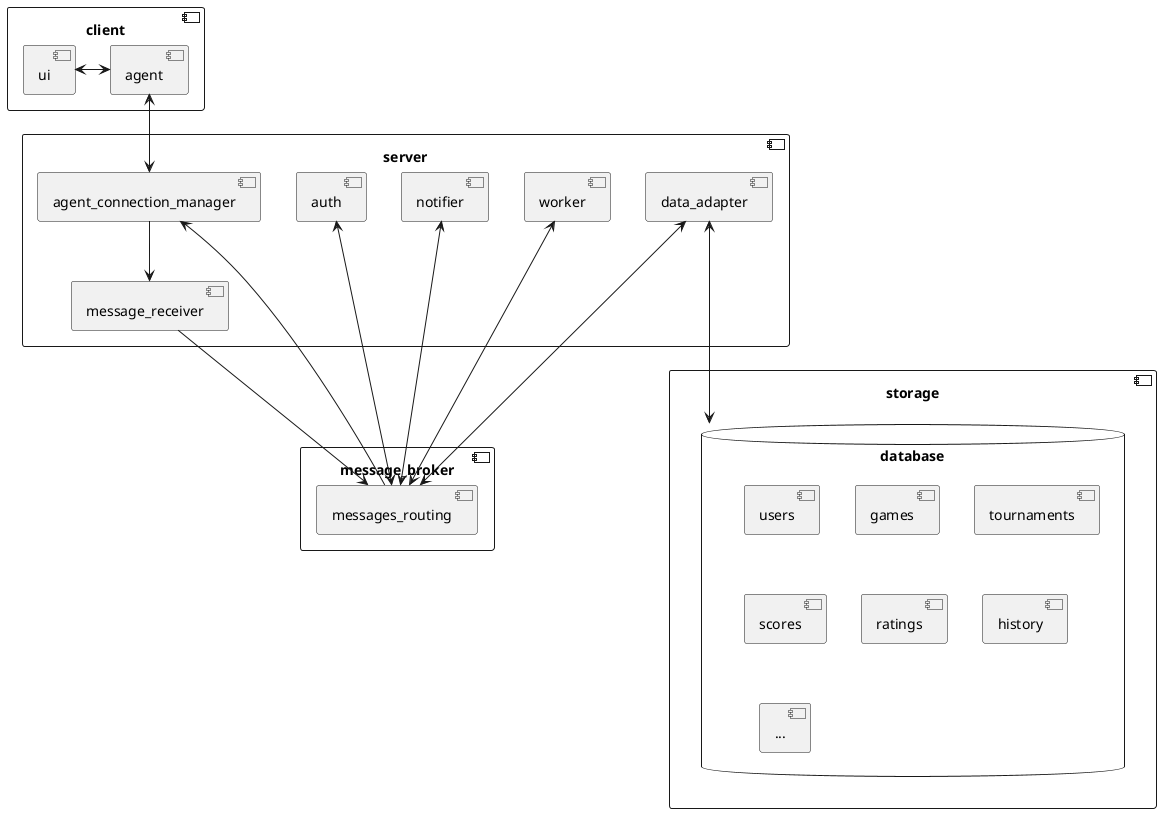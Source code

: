 @startuml
'https://plantuml.com/component-diagram

component server {
    component auth
    component worker
    component notifier
    component agent_connection_manager
    component message_receiver
    component data_adapter
}

component client {
    component agent
    component ui
}


component "storage" {
    database "database" {
        [users]
        [games]
        [tournaments]
        [scores]
        [ratings]
        [history]
        [...]
    }
}

component message_broker {
    [messages_routing]
}

[ui] <-> [agent]
[agent] <--> [agent_connection_manager]
[agent_connection_manager] --> [message_receiver]
[auth] <---> [messages_routing]
[notifier] <---> [messages_routing]
[messages_routing] ---> [agent_connection_manager]
[message_receiver] ---> [messages_routing]
[messages_routing] <---> [worker]
[messages_routing] <---> [data_adapter]
[data_adapter] <---> database


@enduml